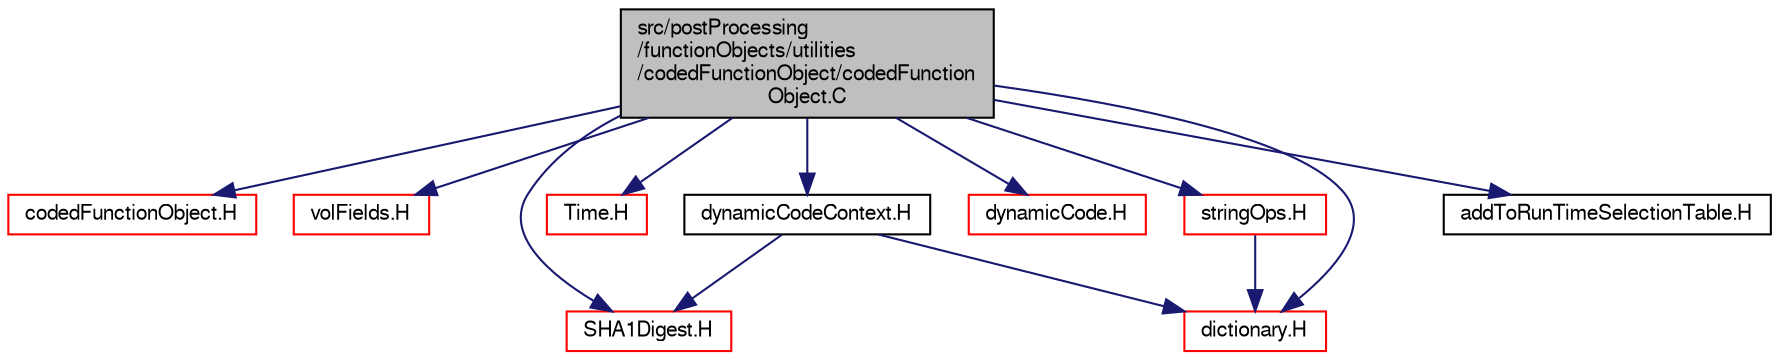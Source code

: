 digraph "src/postProcessing/functionObjects/utilities/codedFunctionObject/codedFunctionObject.C"
{
  bgcolor="transparent";
  edge [fontname="FreeSans",fontsize="10",labelfontname="FreeSans",labelfontsize="10"];
  node [fontname="FreeSans",fontsize="10",shape=record];
  Node0 [label="src/postProcessing\l/functionObjects/utilities\l/codedFunctionObject/codedFunction\lObject.C",height=0.2,width=0.4,color="black", fillcolor="grey75", style="filled", fontcolor="black"];
  Node0 -> Node1 [color="midnightblue",fontsize="10",style="solid",fontname="FreeSans"];
  Node1 [label="codedFunctionObject.H",height=0.2,width=0.4,color="red",URL="$a13703.html"];
  Node0 -> Node75 [color="midnightblue",fontsize="10",style="solid",fontname="FreeSans"];
  Node75 [label="volFields.H",height=0.2,width=0.4,color="red",URL="$a02750.html"];
  Node0 -> Node58 [color="midnightblue",fontsize="10",style="solid",fontname="FreeSans"];
  Node58 [label="dictionary.H",height=0.2,width=0.4,color="red",URL="$a08804.html"];
  Node0 -> Node303 [color="midnightblue",fontsize="10",style="solid",fontname="FreeSans"];
  Node303 [label="Time.H",height=0.2,width=0.4,color="red",URL="$a09311.html"];
  Node0 -> Node317 [color="midnightblue",fontsize="10",style="solid",fontname="FreeSans"];
  Node317 [label="SHA1Digest.H",height=0.2,width=0.4,color="red",URL="$a12356.html"];
  Node0 -> Node322 [color="midnightblue",fontsize="10",style="solid",fontname="FreeSans"];
  Node322 [label="dynamicCode.H",height=0.2,width=0.4,color="red",URL="$a08909.html"];
  Node0 -> Node323 [color="midnightblue",fontsize="10",style="solid",fontname="FreeSans"];
  Node323 [label="dynamicCodeContext.H",height=0.2,width=0.4,color="black",URL="$a08915.html"];
  Node323 -> Node58 [color="midnightblue",fontsize="10",style="solid",fontname="FreeSans"];
  Node323 -> Node317 [color="midnightblue",fontsize="10",style="solid",fontname="FreeSans"];
  Node0 -> Node324 [color="midnightblue",fontsize="10",style="solid",fontname="FreeSans"];
  Node324 [label="stringOps.H",height=0.2,width=0.4,color="red",URL="$a12656.html"];
  Node324 -> Node58 [color="midnightblue",fontsize="10",style="solid",fontname="FreeSans"];
  Node0 -> Node325 [color="midnightblue",fontsize="10",style="solid",fontname="FreeSans"];
  Node325 [label="addToRunTimeSelectionTable.H",height=0.2,width=0.4,color="black",URL="$a09263.html",tooltip="Macros for easy insertion into run-time selection tables. "];
}
